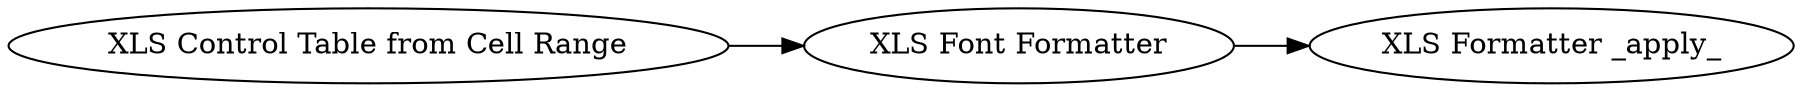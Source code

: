 digraph {
	15 [label="XLS Font Formatter"]
	16 [label="XLS Formatter _apply_"]
	17 [label="XLS Control Table from Cell Range"]
	15 -> 16
	17 -> 15
	rankdir=LR
}

